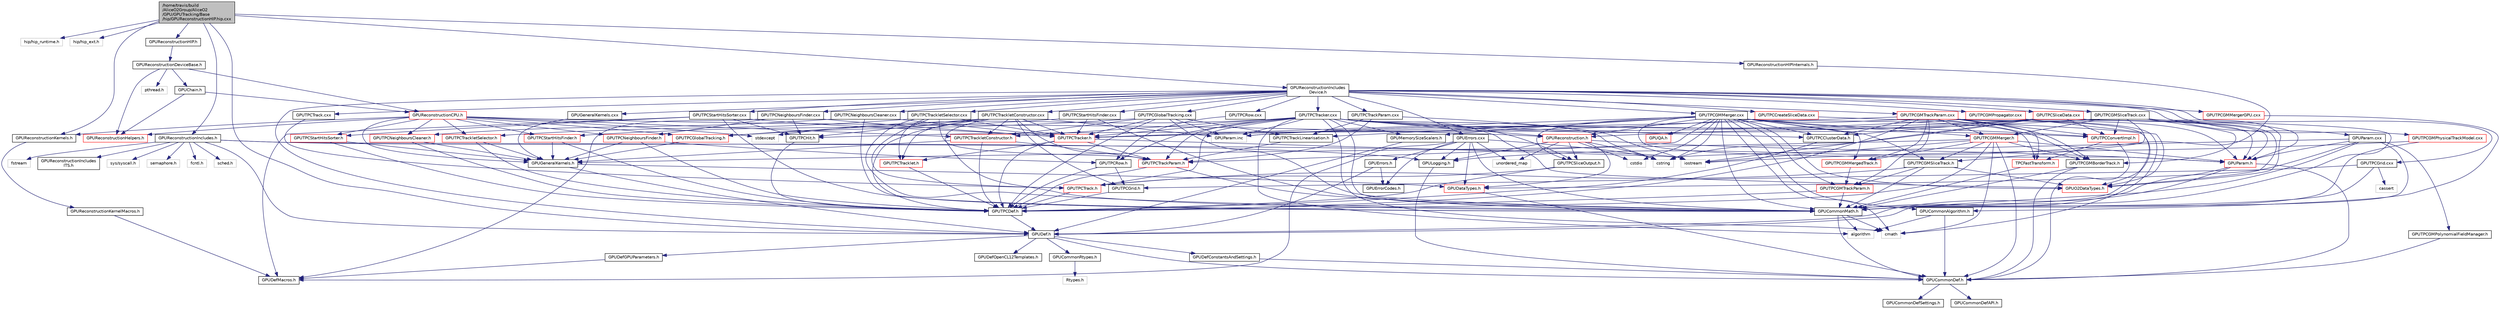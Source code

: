 digraph "/home/travis/build/AliceO2Group/AliceO2/GPU/GPUTracking/Base/hip/GPUReconstructionHIP.hip.cxx"
{
 // INTERACTIVE_SVG=YES
  bgcolor="transparent";
  edge [fontname="Helvetica",fontsize="10",labelfontname="Helvetica",labelfontsize="10"];
  node [fontname="Helvetica",fontsize="10",shape=record];
  Node0 [label="/home/travis/build\l/AliceO2Group/AliceO2\l/GPU/GPUTracking/Base\l/hip/GPUReconstructionHIP.hip.cxx",height=0.2,width=0.4,color="black", fillcolor="grey75", style="filled", fontcolor="black"];
  Node0 -> Node1 [color="midnightblue",fontsize="10",style="solid",fontname="Helvetica"];
  Node1 [label="hip/hip_runtime.h",height=0.2,width=0.4,color="grey75"];
  Node0 -> Node2 [color="midnightblue",fontsize="10",style="solid",fontname="Helvetica"];
  Node2 [label="hip/hip_ext.h",height=0.2,width=0.4,color="grey75"];
  Node0 -> Node3 [color="midnightblue",fontsize="10",style="solid",fontname="Helvetica"];
  Node3 [label="GPUDef.h",height=0.2,width=0.4,color="black",URL="$d2/d6d/GPUDef_8h.html"];
  Node3 -> Node4 [color="midnightblue",fontsize="10",style="solid",fontname="Helvetica"];
  Node4 [label="GPUCommonDef.h",height=0.2,width=0.4,color="black",URL="$df/d21/GPUCommonDef_8h.html"];
  Node4 -> Node5 [color="midnightblue",fontsize="10",style="solid",fontname="Helvetica"];
  Node5 [label="GPUCommonDefSettings.h",height=0.2,width=0.4,color="black",URL="$d5/d93/GPUCommonDefSettings_8h.html"];
  Node4 -> Node6 [color="midnightblue",fontsize="10",style="solid",fontname="Helvetica"];
  Node6 [label="GPUCommonDefAPI.h",height=0.2,width=0.4,color="black",URL="$da/d5a/GPUCommonDefAPI_8h.html"];
  Node3 -> Node7 [color="midnightblue",fontsize="10",style="solid",fontname="Helvetica"];
  Node7 [label="GPUDefConstantsAndSettings.h",height=0.2,width=0.4,color="black",URL="$d2/d37/GPUDefConstantsAndSettings_8h.html"];
  Node7 -> Node4 [color="midnightblue",fontsize="10",style="solid",fontname="Helvetica"];
  Node3 -> Node8 [color="midnightblue",fontsize="10",style="solid",fontname="Helvetica"];
  Node8 [label="GPUDefGPUParameters.h",height=0.2,width=0.4,color="black",URL="$dc/de9/GPUDefGPUParameters_8h.html"];
  Node8 -> Node9 [color="midnightblue",fontsize="10",style="solid",fontname="Helvetica"];
  Node9 [label="GPUDefMacros.h",height=0.2,width=0.4,color="black",URL="$d6/dff/GPUDefMacros_8h.html"];
  Node3 -> Node10 [color="midnightblue",fontsize="10",style="solid",fontname="Helvetica"];
  Node10 [label="GPUDefOpenCL12Templates.h",height=0.2,width=0.4,color="black",URL="$d3/d4c/GPUDefOpenCL12Templates_8h.html"];
  Node3 -> Node11 [color="midnightblue",fontsize="10",style="solid",fontname="Helvetica"];
  Node11 [label="GPUCommonRtypes.h",height=0.2,width=0.4,color="black",URL="$d2/d45/GPUCommonRtypes_8h.html"];
  Node11 -> Node12 [color="midnightblue",fontsize="10",style="solid",fontname="Helvetica"];
  Node12 [label="Rtypes.h",height=0.2,width=0.4,color="grey75"];
  Node0 -> Node13 [color="midnightblue",fontsize="10",style="solid",fontname="Helvetica"];
  Node13 [label="GPUReconstructionHIP.h",height=0.2,width=0.4,color="black",URL="$de/d3c/GPUReconstructionHIP_8h.html"];
  Node13 -> Node14 [color="midnightblue",fontsize="10",style="solid",fontname="Helvetica"];
  Node14 [label="GPUReconstructionDeviceBase.h",height=0.2,width=0.4,color="black",URL="$d0/d92/GPUReconstructionDeviceBase_8h.html"];
  Node14 -> Node15 [color="midnightblue",fontsize="10",style="solid",fontname="Helvetica"];
  Node15 [label="GPUReconstructionCPU.h",height=0.2,width=0.4,color="red",URL="$dd/dc0/GPUReconstructionCPU_8h.html"];
  Node15 -> Node16 [color="midnightblue",fontsize="10",style="solid",fontname="Helvetica"];
  Node16 [label="GPUReconstruction.h",height=0.2,width=0.4,color="red",URL="$d2/de8/GPUReconstruction_8h.html"];
  Node16 -> Node18 [color="midnightblue",fontsize="10",style="solid",fontname="Helvetica"];
  Node18 [label="cstdio",height=0.2,width=0.4,color="grey75"];
  Node16 -> Node19 [color="midnightblue",fontsize="10",style="solid",fontname="Helvetica"];
  Node19 [label="cstring",height=0.2,width=0.4,color="grey75"];
  Node16 -> Node24 [color="midnightblue",fontsize="10",style="solid",fontname="Helvetica"];
  Node24 [label="unordered_map",height=0.2,width=0.4,color="grey75"];
  Node16 -> Node26 [color="midnightblue",fontsize="10",style="solid",fontname="Helvetica"];
  Node26 [label="GPUParam.h",height=0.2,width=0.4,color="red",URL="$df/d13/GPUParam_8h.html"];
  Node26 -> Node4 [color="midnightblue",fontsize="10",style="solid",fontname="Helvetica"];
  Node26 -> Node27 [color="midnightblue",fontsize="10",style="solid",fontname="Helvetica"];
  Node27 [label="GPUCommonMath.h",height=0.2,width=0.4,color="black",URL="$d6/da2/GPUCommonMath_8h.html"];
  Node27 -> Node4 [color="midnightblue",fontsize="10",style="solid",fontname="Helvetica"];
  Node27 -> Node28 [color="midnightblue",fontsize="10",style="solid",fontname="Helvetica"];
  Node28 [label="cmath",height=0.2,width=0.4,color="grey75"];
  Node27 -> Node29 [color="midnightblue",fontsize="10",style="solid",fontname="Helvetica"];
  Node29 [label="algorithm",height=0.2,width=0.4,color="grey75"];
  Node26 -> Node3 [color="midnightblue",fontsize="10",style="solid",fontname="Helvetica"];
  Node16 -> Node56 [color="midnightblue",fontsize="10",style="solid",fontname="Helvetica"];
  Node56 [label="GPUTPCSliceOutput.h",height=0.2,width=0.4,color="black",URL="$da/d4b/GPUTPCSliceOutput_8h.html"];
  Node56 -> Node36 [color="midnightblue",fontsize="10",style="solid",fontname="Helvetica"];
  Node36 [label="GPUTPCDef.h",height=0.2,width=0.4,color="black",URL="$da/dab/GPUTPCDef_8h.html"];
  Node36 -> Node3 [color="midnightblue",fontsize="10",style="solid",fontname="Helvetica"];
  Node56 -> Node57 [color="midnightblue",fontsize="10",style="solid",fontname="Helvetica"];
  Node57 [label="GPUTPCTrack.h",height=0.2,width=0.4,color="red",URL="$d0/d88/GPUTPCTrack_8h.html"];
  Node57 -> Node36 [color="midnightblue",fontsize="10",style="solid",fontname="Helvetica"];
  Node16 -> Node52 [color="midnightblue",fontsize="10",style="solid",fontname="Helvetica"];
  Node52 [label="GPUDataTypes.h",height=0.2,width=0.4,color="red",URL="$d4/dc5/GPUDataTypes_8h.html"];
  Node52 -> Node4 [color="midnightblue",fontsize="10",style="solid",fontname="Helvetica"];
  Node16 -> Node59 [color="midnightblue",fontsize="10",style="solid",fontname="Helvetica"];
  Node59 [label="GPULogging.h",height=0.2,width=0.4,color="black",URL="$df/ddc/GPULogging_8h.html"];
  Node59 -> Node4 [color="midnightblue",fontsize="10",style="solid",fontname="Helvetica"];
  Node15 -> Node60 [color="midnightblue",fontsize="10",style="solid",fontname="Helvetica"];
  Node60 [label="GPUReconstructionHelpers.h",height=0.2,width=0.4,color="red",URL="$de/d58/GPUReconstructionHelpers_8h.html"];
  Node15 -> Node62 [color="midnightblue",fontsize="10",style="solid",fontname="Helvetica"];
  Node62 [label="stdexcept",height=0.2,width=0.4,color="grey75"];
  Node15 -> Node64 [color="midnightblue",fontsize="10",style="solid",fontname="Helvetica"];
  Node64 [label="GPUGeneralKernels.h",height=0.2,width=0.4,color="black",URL="$d9/de5/GPUGeneralKernels_8h.html"];
  Node64 -> Node3 [color="midnightblue",fontsize="10",style="solid",fontname="Helvetica"];
  Node64 -> Node52 [color="midnightblue",fontsize="10",style="solid",fontname="Helvetica"];
  Node15 -> Node66 [color="midnightblue",fontsize="10",style="solid",fontname="Helvetica"];
  Node66 [label="GPUTPCNeighboursFinder.h",height=0.2,width=0.4,color="red",URL="$d7/d59/GPUTPCNeighboursFinder_8h.html"];
  Node66 -> Node36 [color="midnightblue",fontsize="10",style="solid",fontname="Helvetica"];
  Node66 -> Node47 [color="midnightblue",fontsize="10",style="solid",fontname="Helvetica"];
  Node47 [label="GPUTPCRow.h",height=0.2,width=0.4,color="black",URL="$d8/dff/GPUTPCRow_8h.html"];
  Node47 -> Node36 [color="midnightblue",fontsize="10",style="solid",fontname="Helvetica"];
  Node47 -> Node48 [color="midnightblue",fontsize="10",style="solid",fontname="Helvetica"];
  Node48 [label="GPUTPCGrid.h",height=0.2,width=0.4,color="black",URL="$d3/da7/GPUTPCGrid_8h.html"];
  Node48 -> Node36 [color="midnightblue",fontsize="10",style="solid",fontname="Helvetica"];
  Node66 -> Node64 [color="midnightblue",fontsize="10",style="solid",fontname="Helvetica"];
  Node15 -> Node67 [color="midnightblue",fontsize="10",style="solid",fontname="Helvetica"];
  Node67 [label="GPUTPCNeighboursCleaner.h",height=0.2,width=0.4,color="red",URL="$d5/d70/GPUTPCNeighboursCleaner_8h.html"];
  Node67 -> Node36 [color="midnightblue",fontsize="10",style="solid",fontname="Helvetica"];
  Node67 -> Node64 [color="midnightblue",fontsize="10",style="solid",fontname="Helvetica"];
  Node15 -> Node68 [color="midnightblue",fontsize="10",style="solid",fontname="Helvetica"];
  Node68 [label="GPUTPCStartHitsFinder.h",height=0.2,width=0.4,color="red",URL="$d0/d04/GPUTPCStartHitsFinder_8h.html"];
  Node68 -> Node36 [color="midnightblue",fontsize="10",style="solid",fontname="Helvetica"];
  Node68 -> Node64 [color="midnightblue",fontsize="10",style="solid",fontname="Helvetica"];
  Node15 -> Node69 [color="midnightblue",fontsize="10",style="solid",fontname="Helvetica"];
  Node69 [label="GPUTPCStartHitsSorter.h",height=0.2,width=0.4,color="red",URL="$df/d93/GPUTPCStartHitsSorter_8h.html"];
  Node69 -> Node36 [color="midnightblue",fontsize="10",style="solid",fontname="Helvetica"];
  Node69 -> Node64 [color="midnightblue",fontsize="10",style="solid",fontname="Helvetica"];
  Node15 -> Node70 [color="midnightblue",fontsize="10",style="solid",fontname="Helvetica"];
  Node70 [label="GPUTPCTrackletConstructor.h",height=0.2,width=0.4,color="red",URL="$de/d72/GPUTPCTrackletConstructor_8h.html"];
  Node70 -> Node36 [color="midnightblue",fontsize="10",style="solid",fontname="Helvetica"];
  Node70 -> Node49 [color="midnightblue",fontsize="10",style="solid",fontname="Helvetica"];
  Node49 [label="GPUTPCTrackParam.h",height=0.2,width=0.4,color="red",URL="$de/d15/GPUTPCTrackParam_8h.html"];
  Node49 -> Node36 [color="midnightblue",fontsize="10",style="solid",fontname="Helvetica"];
  Node49 -> Node27 [color="midnightblue",fontsize="10",style="solid",fontname="Helvetica"];
  Node70 -> Node64 [color="midnightblue",fontsize="10",style="solid",fontname="Helvetica"];
  Node15 -> Node71 [color="midnightblue",fontsize="10",style="solid",fontname="Helvetica"];
  Node71 [label="GPUTPCTrackletSelector.h",height=0.2,width=0.4,color="red",URL="$d4/d0c/GPUTPCTrackletSelector_8h.html"];
  Node71 -> Node36 [color="midnightblue",fontsize="10",style="solid",fontname="Helvetica"];
  Node71 -> Node64 [color="midnightblue",fontsize="10",style="solid",fontname="Helvetica"];
  Node15 -> Node72 [color="midnightblue",fontsize="10",style="solid",fontname="Helvetica"];
  Node72 [label="GPUTPCGlobalTracking.h",height=0.2,width=0.4,color="red",URL="$d1/d89/GPUTPCGlobalTracking_8h.html"];
  Node72 -> Node64 [color="midnightblue",fontsize="10",style="solid",fontname="Helvetica"];
  Node15 -> Node74 [color="midnightblue",fontsize="10",style="solid",fontname="Helvetica"];
  Node74 [label="GPUReconstructionKernels.h",height=0.2,width=0.4,color="black",URL="$d4/d54/GPUReconstructionKernels_8h.html"];
  Node74 -> Node75 [color="midnightblue",fontsize="10",style="solid",fontname="Helvetica"];
  Node75 [label="GPUReconstructionKernelMacros.h",height=0.2,width=0.4,color="black",URL="$df/d18/GPUReconstructionKernelMacros_8h.html"];
  Node75 -> Node9 [color="midnightblue",fontsize="10",style="solid",fontname="Helvetica"];
  Node14 -> Node76 [color="midnightblue",fontsize="10",style="solid",fontname="Helvetica"];
  Node76 [label="pthread.h",height=0.2,width=0.4,color="grey75"];
  Node14 -> Node60 [color="midnightblue",fontsize="10",style="solid",fontname="Helvetica"];
  Node14 -> Node77 [color="midnightblue",fontsize="10",style="solid",fontname="Helvetica"];
  Node77 [label="GPUChain.h",height=0.2,width=0.4,color="black",URL="$d3/dbe/GPUChain_8h.html"];
  Node77 -> Node15 [color="midnightblue",fontsize="10",style="solid",fontname="Helvetica"];
  Node77 -> Node60 [color="midnightblue",fontsize="10",style="solid",fontname="Helvetica"];
  Node0 -> Node78 [color="midnightblue",fontsize="10",style="solid",fontname="Helvetica"];
  Node78 [label="GPUReconstructionHIPInternals.h",height=0.2,width=0.4,color="black",URL="$de/dd6/GPUReconstructionHIPInternals_8h.html"];
  Node78 -> Node59 [color="midnightblue",fontsize="10",style="solid",fontname="Helvetica"];
  Node0 -> Node79 [color="midnightblue",fontsize="10",style="solid",fontname="Helvetica"];
  Node79 [label="GPUReconstructionIncludes.h",height=0.2,width=0.4,color="black",URL="$d7/d94/GPUReconstructionIncludes_8h.html"];
  Node79 -> Node80 [color="midnightblue",fontsize="10",style="solid",fontname="Helvetica"];
  Node80 [label="sys/syscall.h",height=0.2,width=0.4,color="grey75"];
  Node79 -> Node81 [color="midnightblue",fontsize="10",style="solid",fontname="Helvetica"];
  Node81 [label="semaphore.h",height=0.2,width=0.4,color="grey75"];
  Node79 -> Node82 [color="midnightblue",fontsize="10",style="solid",fontname="Helvetica"];
  Node82 [label="fcntl.h",height=0.2,width=0.4,color="grey75"];
  Node79 -> Node83 [color="midnightblue",fontsize="10",style="solid",fontname="Helvetica"];
  Node83 [label="sched.h",height=0.2,width=0.4,color="grey75"];
  Node79 -> Node3 [color="midnightblue",fontsize="10",style="solid",fontname="Helvetica"];
  Node79 -> Node59 [color="midnightblue",fontsize="10",style="solid",fontname="Helvetica"];
  Node79 -> Node44 [color="midnightblue",fontsize="10",style="solid",fontname="Helvetica"];
  Node44 [label="iostream",height=0.2,width=0.4,color="grey75"];
  Node79 -> Node84 [color="midnightblue",fontsize="10",style="solid",fontname="Helvetica"];
  Node84 [label="fstream",height=0.2,width=0.4,color="grey75"];
  Node79 -> Node85 [color="midnightblue",fontsize="10",style="solid",fontname="Helvetica"];
  Node85 [label="GPUReconstructionIncludes\lITS.h",height=0.2,width=0.4,color="black",URL="$d6/de9/GPUReconstructionIncludesITS_8h.html"];
  Node0 -> Node86 [color="midnightblue",fontsize="10",style="solid",fontname="Helvetica"];
  Node86 [label="GPUReconstructionIncludes\lDevice.h",height=0.2,width=0.4,color="black",URL="$d0/d25/GPUReconstructionIncludesDevice_8h.html"];
  Node86 -> Node3 [color="midnightblue",fontsize="10",style="solid",fontname="Helvetica"];
  Node86 -> Node87 [color="midnightblue",fontsize="10",style="solid",fontname="Helvetica"];
  Node87 [label="GPUTPCTrackParam.cxx",height=0.2,width=0.4,color="black",URL="$d2/d94/GPUTPCTrackParam_8cxx.html"];
  Node87 -> Node88 [color="midnightblue",fontsize="10",style="solid",fontname="Helvetica"];
  Node88 [label="GPUTPCTrackLinearisation.h",height=0.2,width=0.4,color="black",URL="$db/d52/GPUTPCTrackLinearisation_8h.html"];
  Node88 -> Node49 [color="midnightblue",fontsize="10",style="solid",fontname="Helvetica"];
  Node87 -> Node49 [color="midnightblue",fontsize="10",style="solid",fontname="Helvetica"];
  Node87 -> Node44 [color="midnightblue",fontsize="10",style="solid",fontname="Helvetica"];
  Node86 -> Node89 [color="midnightblue",fontsize="10",style="solid",fontname="Helvetica"];
  Node89 [label="GPUTPCTrack.cxx",height=0.2,width=0.4,color="black",URL="$d9/dfd/GPUTPCTrack_8cxx.html"];
  Node89 -> Node57 [color="midnightblue",fontsize="10",style="solid",fontname="Helvetica"];
  Node86 -> Node90 [color="midnightblue",fontsize="10",style="solid",fontname="Helvetica"];
  Node90 [label="GPUTPCGrid.cxx",height=0.2,width=0.4,color="black",URL="$d7/d12/GPUTPCGrid_8cxx.html"];
  Node90 -> Node48 [color="midnightblue",fontsize="10",style="solid",fontname="Helvetica"];
  Node90 -> Node27 [color="midnightblue",fontsize="10",style="solid",fontname="Helvetica"];
  Node90 -> Node91 [color="midnightblue",fontsize="10",style="solid",fontname="Helvetica"];
  Node91 [label="cassert",height=0.2,width=0.4,color="grey75"];
  Node86 -> Node92 [color="midnightblue",fontsize="10",style="solid",fontname="Helvetica"];
  Node92 [label="GPUTPCRow.cxx",height=0.2,width=0.4,color="black",URL="$de/d4b/GPUTPCRow_8cxx.html"];
  Node92 -> Node47 [color="midnightblue",fontsize="10",style="solid",fontname="Helvetica"];
  Node86 -> Node93 [color="midnightblue",fontsize="10",style="solid",fontname="Helvetica"];
  Node93 [label="GPUParam.cxx",height=0.2,width=0.4,color="black",URL="$db/de2/GPUParam_8cxx.html"];
  Node93 -> Node26 [color="midnightblue",fontsize="10",style="solid",fontname="Helvetica"];
  Node93 -> Node3 [color="midnightblue",fontsize="10",style="solid",fontname="Helvetica"];
  Node93 -> Node27 [color="midnightblue",fontsize="10",style="solid",fontname="Helvetica"];
  Node93 -> Node94 [color="midnightblue",fontsize="10",style="solid",fontname="Helvetica"];
  Node94 [label="GPUTPCGMPolynomialFieldManager.h",height=0.2,width=0.4,color="black",URL="$d2/d7d/GPUTPCGMPolynomialFieldManager_8h.html"];
  Node94 -> Node4 [color="midnightblue",fontsize="10",style="solid",fontname="Helvetica"];
  Node93 -> Node52 [color="midnightblue",fontsize="10",style="solid",fontname="Helvetica"];
  Node93 -> Node19 [color="midnightblue",fontsize="10",style="solid",fontname="Helvetica"];
  Node86 -> Node95 [color="midnightblue",fontsize="10",style="solid",fontname="Helvetica"];
  Node95 [label="GPUTPCTracker.cxx",height=0.2,width=0.4,color="black",URL="$db/d4b/GPUTPCTracker_8cxx.html"];
  Node95 -> Node43 [color="midnightblue",fontsize="10",style="solid",fontname="Helvetica"];
  Node43 [label="GPUTPCTracker.h",height=0.2,width=0.4,color="red",URL="$d6/d25/GPUTPCTracker_8h.html"];
  Node43 -> Node36 [color="midnightblue",fontsize="10",style="solid",fontname="Helvetica"];
  Node43 -> Node44 [color="midnightblue",fontsize="10",style="solid",fontname="Helvetica"];
  Node43 -> Node49 [color="midnightblue",fontsize="10",style="solid",fontname="Helvetica"];
  Node43 -> Node51 [color="midnightblue",fontsize="10",style="solid",fontname="Helvetica"];
  Node51 [label="GPUTPCTracklet.h",height=0.2,width=0.4,color="red",URL="$db/d6e/GPUTPCTracklet_8h.html"];
  Node51 -> Node36 [color="midnightblue",fontsize="10",style="solid",fontname="Helvetica"];
  Node95 -> Node47 [color="midnightblue",fontsize="10",style="solid",fontname="Helvetica"];
  Node95 -> Node57 [color="midnightblue",fontsize="10",style="solid",fontname="Helvetica"];
  Node95 -> Node27 [color="midnightblue",fontsize="10",style="solid",fontname="Helvetica"];
  Node95 -> Node96 [color="midnightblue",fontsize="10",style="solid",fontname="Helvetica"];
  Node96 [label="GPUTPCClusterData.h",height=0.2,width=0.4,color="black",URL="$d1/dde/GPUTPCClusterData_8h.html"];
  Node96 -> Node36 [color="midnightblue",fontsize="10",style="solid",fontname="Helvetica"];
  Node95 -> Node56 [color="midnightblue",fontsize="10",style="solid",fontname="Helvetica"];
  Node95 -> Node70 [color="midnightblue",fontsize="10",style="solid",fontname="Helvetica"];
  Node95 -> Node97 [color="midnightblue",fontsize="10",style="solid",fontname="Helvetica"];
  Node97 [label="GPUO2DataTypes.h",height=0.2,width=0.4,color="red",URL="$d5/d5c/GPUO2DataTypes_8h.html"];
  Node95 -> Node49 [color="midnightblue",fontsize="10",style="solid",fontname="Helvetica"];
  Node95 -> Node99 [color="midnightblue",fontsize="10",style="solid",fontname="Helvetica"];
  Node99 [label="GPUParam.inc",height=0.2,width=0.4,color="grey75"];
  Node95 -> Node100 [color="midnightblue",fontsize="10",style="solid",fontname="Helvetica"];
  Node100 [label="GPUTPCConvertImpl.h",height=0.2,width=0.4,color="red",URL="$d1/d2e/GPUTPCConvertImpl_8h.html"];
  Node100 -> Node4 [color="midnightblue",fontsize="10",style="solid",fontname="Helvetica"];
  Node100 -> Node101 [color="midnightblue",fontsize="10",style="solid",fontname="Helvetica"];
  Node101 [label="TPCFastTransform.h",height=0.2,width=0.4,color="red",URL="$d4/db1/TPCFastTransform_8h.html",tooltip="Definition of TPCFastTransform class. "];
  Node101 -> Node27 [color="midnightblue",fontsize="10",style="solid",fontname="Helvetica"];
  Node95 -> Node19 [color="midnightblue",fontsize="10",style="solid",fontname="Helvetica"];
  Node95 -> Node28 [color="midnightblue",fontsize="10",style="solid",fontname="Helvetica"];
  Node95 -> Node29 [color="midnightblue",fontsize="10",style="solid",fontname="Helvetica"];
  Node95 -> Node62 [color="midnightblue",fontsize="10",style="solid",fontname="Helvetica"];
  Node95 -> Node16 [color="midnightblue",fontsize="10",style="solid",fontname="Helvetica"];
  Node95 -> Node108 [color="midnightblue",fontsize="10",style="solid",fontname="Helvetica"];
  Node108 [label="GPUMemorySizeScalers.h",height=0.2,width=0.4,color="black",URL="$d3/d36/GPUMemorySizeScalers_8h.html"];
  Node108 -> Node3 [color="midnightblue",fontsize="10",style="solid",fontname="Helvetica"];
  Node86 -> Node109 [color="midnightblue",fontsize="10",style="solid",fontname="Helvetica"];
  Node109 [label="GPUGeneralKernels.cxx",height=0.2,width=0.4,color="black",URL="$de/d0a/GPUGeneralKernels_8cxx.html"];
  Node109 -> Node64 [color="midnightblue",fontsize="10",style="solid",fontname="Helvetica"];
  Node86 -> Node110 [color="midnightblue",fontsize="10",style="solid",fontname="Helvetica"];
  Node110 [label="GPUErrors.cxx",height=0.2,width=0.4,color="black",URL="$db/dba/GPUErrors_8cxx.html"];
  Node110 -> Node53 [color="midnightblue",fontsize="10",style="solid",fontname="Helvetica"];
  Node53 [label="GPUErrors.h",height=0.2,width=0.4,color="black",URL="$da/da4/GPUErrors_8h.html"];
  Node53 -> Node3 [color="midnightblue",fontsize="10",style="solid",fontname="Helvetica"];
  Node53 -> Node54 [color="midnightblue",fontsize="10",style="solid",fontname="Helvetica"];
  Node54 [label="GPUErrorCodes.h",height=0.2,width=0.4,color="black",URL="$de/d0d/GPUErrorCodes_8h.html"];
  Node110 -> Node52 [color="midnightblue",fontsize="10",style="solid",fontname="Helvetica"];
  Node110 -> Node27 [color="midnightblue",fontsize="10",style="solid",fontname="Helvetica"];
  Node110 -> Node9 [color="midnightblue",fontsize="10",style="solid",fontname="Helvetica"];
  Node110 -> Node59 [color="midnightblue",fontsize="10",style="solid",fontname="Helvetica"];
  Node110 -> Node19 [color="midnightblue",fontsize="10",style="solid",fontname="Helvetica"];
  Node110 -> Node24 [color="midnightblue",fontsize="10",style="solid",fontname="Helvetica"];
  Node110 -> Node54 [color="midnightblue",fontsize="10",style="solid",fontname="Helvetica"];
  Node86 -> Node111 [color="midnightblue",fontsize="10",style="solid",fontname="Helvetica"];
  Node111 [label="GPUTPCTrackletSelector.cxx",height=0.2,width=0.4,color="black",URL="$d7/d50/GPUTPCTrackletSelector_8cxx.html"];
  Node111 -> Node71 [color="midnightblue",fontsize="10",style="solid",fontname="Helvetica"];
  Node111 -> Node57 [color="midnightblue",fontsize="10",style="solid",fontname="Helvetica"];
  Node111 -> Node43 [color="midnightblue",fontsize="10",style="solid",fontname="Helvetica"];
  Node111 -> Node49 [color="midnightblue",fontsize="10",style="solid",fontname="Helvetica"];
  Node111 -> Node51 [color="midnightblue",fontsize="10",style="solid",fontname="Helvetica"];
  Node111 -> Node27 [color="midnightblue",fontsize="10",style="solid",fontname="Helvetica"];
  Node86 -> Node112 [color="midnightblue",fontsize="10",style="solid",fontname="Helvetica"];
  Node112 [label="GPUTPCNeighboursFinder.cxx",height=0.2,width=0.4,color="black",URL="$dd/d70/GPUTPCNeighboursFinder_8cxx.html"];
  Node112 -> Node113 [color="midnightblue",fontsize="10",style="solid",fontname="Helvetica"];
  Node113 [label="GPUTPCHit.h",height=0.2,width=0.4,color="black",URL="$d9/de3/GPUTPCHit_8h.html"];
  Node113 -> Node36 [color="midnightblue",fontsize="10",style="solid",fontname="Helvetica"];
  Node112 -> Node66 [color="midnightblue",fontsize="10",style="solid",fontname="Helvetica"];
  Node112 -> Node43 [color="midnightblue",fontsize="10",style="solid",fontname="Helvetica"];
  Node112 -> Node9 [color="midnightblue",fontsize="10",style="solid",fontname="Helvetica"];
  Node86 -> Node114 [color="midnightblue",fontsize="10",style="solid",fontname="Helvetica"];
  Node114 [label="GPUTPCNeighboursCleaner.cxx",height=0.2,width=0.4,color="black",URL="$d1/d00/GPUTPCNeighboursCleaner_8cxx.html"];
  Node114 -> Node67 [color="midnightblue",fontsize="10",style="solid",fontname="Helvetica"];
  Node114 -> Node43 [color="midnightblue",fontsize="10",style="solid",fontname="Helvetica"];
  Node114 -> Node27 [color="midnightblue",fontsize="10",style="solid",fontname="Helvetica"];
  Node86 -> Node115 [color="midnightblue",fontsize="10",style="solid",fontname="Helvetica"];
  Node115 [label="GPUTPCStartHitsFinder.cxx",height=0.2,width=0.4,color="black",URL="$d3/de4/GPUTPCStartHitsFinder_8cxx.html"];
  Node115 -> Node68 [color="midnightblue",fontsize="10",style="solid",fontname="Helvetica"];
  Node115 -> Node43 [color="midnightblue",fontsize="10",style="solid",fontname="Helvetica"];
  Node115 -> Node27 [color="midnightblue",fontsize="10",style="solid",fontname="Helvetica"];
  Node86 -> Node116 [color="midnightblue",fontsize="10",style="solid",fontname="Helvetica"];
  Node116 [label="GPUTPCStartHitsSorter.cxx",height=0.2,width=0.4,color="black",URL="$d1/d0f/GPUTPCStartHitsSorter_8cxx.html"];
  Node116 -> Node69 [color="midnightblue",fontsize="10",style="solid",fontname="Helvetica"];
  Node116 -> Node43 [color="midnightblue",fontsize="10",style="solid",fontname="Helvetica"];
  Node116 -> Node113 [color="midnightblue",fontsize="10",style="solid",fontname="Helvetica"];
  Node116 -> Node27 [color="midnightblue",fontsize="10",style="solid",fontname="Helvetica"];
  Node116 -> Node9 [color="midnightblue",fontsize="10",style="solid",fontname="Helvetica"];
  Node86 -> Node117 [color="midnightblue",fontsize="10",style="solid",fontname="Helvetica"];
  Node117 [label="GPUTPCTrackletConstructor.cxx",height=0.2,width=0.4,color="black",URL="$d7/d3e/GPUTPCTrackletConstructor_8cxx.html"];
  Node117 -> Node36 [color="midnightblue",fontsize="10",style="solid",fontname="Helvetica"];
  Node117 -> Node48 [color="midnightblue",fontsize="10",style="solid",fontname="Helvetica"];
  Node117 -> Node113 [color="midnightblue",fontsize="10",style="solid",fontname="Helvetica"];
  Node117 -> Node49 [color="midnightblue",fontsize="10",style="solid",fontname="Helvetica"];
  Node117 -> Node43 [color="midnightblue",fontsize="10",style="solid",fontname="Helvetica"];
  Node117 -> Node51 [color="midnightblue",fontsize="10",style="solid",fontname="Helvetica"];
  Node117 -> Node70 [color="midnightblue",fontsize="10",style="solid",fontname="Helvetica"];
  Node117 -> Node72 [color="midnightblue",fontsize="10",style="solid",fontname="Helvetica"];
  Node117 -> Node99 [color="midnightblue",fontsize="10",style="solid",fontname="Helvetica"];
  Node117 -> Node27 [color="midnightblue",fontsize="10",style="solid",fontname="Helvetica"];
  Node86 -> Node118 [color="midnightblue",fontsize="10",style="solid",fontname="Helvetica"];
  Node118 [label="GPUTPCGlobalTracking.cxx",height=0.2,width=0.4,color="black",URL="$db/d1e/GPUTPCGlobalTracking_8cxx.html"];
  Node118 -> Node36 [color="midnightblue",fontsize="10",style="solid",fontname="Helvetica"];
  Node118 -> Node72 [color="midnightblue",fontsize="10",style="solid",fontname="Helvetica"];
  Node118 -> Node70 [color="midnightblue",fontsize="10",style="solid",fontname="Helvetica"];
  Node118 -> Node88 [color="midnightblue",fontsize="10",style="solid",fontname="Helvetica"];
  Node118 -> Node43 [color="midnightblue",fontsize="10",style="solid",fontname="Helvetica"];
  Node118 -> Node27 [color="midnightblue",fontsize="10",style="solid",fontname="Helvetica"];
  Node118 -> Node99 [color="midnightblue",fontsize="10",style="solid",fontname="Helvetica"];
  Node86 -> Node119 [color="midnightblue",fontsize="10",style="solid",fontname="Helvetica"];
  Node119 [label="GPUTPCGMMerger.cxx",height=0.2,width=0.4,color="black",URL="$d0/dd4/GPUTPCGMMerger_8cxx.html"];
  Node119 -> Node18 [color="midnightblue",fontsize="10",style="solid",fontname="Helvetica"];
  Node119 -> Node19 [color="midnightblue",fontsize="10",style="solid",fontname="Helvetica"];
  Node119 -> Node28 [color="midnightblue",fontsize="10",style="solid",fontname="Helvetica"];
  Node119 -> Node16 [color="midnightblue",fontsize="10",style="solid",fontname="Helvetica"];
  Node119 -> Node43 [color="midnightblue",fontsize="10",style="solid",fontname="Helvetica"];
  Node119 -> Node96 [color="midnightblue",fontsize="10",style="solid",fontname="Helvetica"];
  Node119 -> Node49 [color="midnightblue",fontsize="10",style="solid",fontname="Helvetica"];
  Node119 -> Node120 [color="midnightblue",fontsize="10",style="solid",fontname="Helvetica"];
  Node120 [label="GPUTPCGMMerger.h",height=0.2,width=0.4,color="red",URL="$d4/dcf/GPUTPCGMMerger_8h.html"];
  Node120 -> Node26 [color="midnightblue",fontsize="10",style="solid",fontname="Helvetica"];
  Node120 -> Node36 [color="midnightblue",fontsize="10",style="solid",fontname="Helvetica"];
  Node120 -> Node121 [color="midnightblue",fontsize="10",style="solid",fontname="Helvetica"];
  Node121 [label="GPUTPCGMBorderTrack.h",height=0.2,width=0.4,color="black",URL="$d8/dd4/GPUTPCGMBorderTrack_8h.html"];
  Node121 -> Node4 [color="midnightblue",fontsize="10",style="solid",fontname="Helvetica"];
  Node121 -> Node27 [color="midnightblue",fontsize="10",style="solid",fontname="Helvetica"];
  Node120 -> Node122 [color="midnightblue",fontsize="10",style="solid",fontname="Helvetica"];
  Node122 [label="GPUTPCGMMergedTrack.h",height=0.2,width=0.4,color="red",URL="$d8/dfd/GPUTPCGMMergedTrack_8h.html"];
  Node122 -> Node123 [color="midnightblue",fontsize="10",style="solid",fontname="Helvetica"];
  Node123 [label="GPUTPCGMTrackParam.h",height=0.2,width=0.4,color="red",URL="$d8/d33/GPUTPCGMTrackParam_8h.html"];
  Node123 -> Node36 [color="midnightblue",fontsize="10",style="solid",fontname="Helvetica"];
  Node123 -> Node27 [color="midnightblue",fontsize="10",style="solid",fontname="Helvetica"];
  Node120 -> Node125 [color="midnightblue",fontsize="10",style="solid",fontname="Helvetica"];
  Node125 [label="GPUTPCGMSliceTrack.h",height=0.2,width=0.4,color="black",URL="$d1/dc3/GPUTPCGMSliceTrack_8h.html"];
  Node125 -> Node57 [color="midnightblue",fontsize="10",style="solid",fontname="Helvetica"];
  Node125 -> Node123 [color="midnightblue",fontsize="10",style="solid",fontname="Helvetica"];
  Node125 -> Node27 [color="midnightblue",fontsize="10",style="solid",fontname="Helvetica"];
  Node125 -> Node97 [color="midnightblue",fontsize="10",style="solid",fontname="Helvetica"];
  Node120 -> Node4 [color="midnightblue",fontsize="10",style="solid",fontname="Helvetica"];
  Node120 -> Node64 [color="midnightblue",fontsize="10",style="solid",fontname="Helvetica"];
  Node120 -> Node28 [color="midnightblue",fontsize="10",style="solid",fontname="Helvetica"];
  Node120 -> Node44 [color="midnightblue",fontsize="10",style="solid",fontname="Helvetica"];
  Node119 -> Node97 [color="midnightblue",fontsize="10",style="solid",fontname="Helvetica"];
  Node119 -> Node101 [color="midnightblue",fontsize="10",style="solid",fontname="Helvetica"];
  Node119 -> Node100 [color="midnightblue",fontsize="10",style="solid",fontname="Helvetica"];
  Node119 -> Node27 [color="midnightblue",fontsize="10",style="solid",fontname="Helvetica"];
  Node119 -> Node127 [color="midnightblue",fontsize="10",style="solid",fontname="Helvetica"];
  Node127 [label="GPUCommonAlgorithm.h",height=0.2,width=0.4,color="black",URL="$dd/d0b/GPUCommonAlgorithm_8h.html"];
  Node127 -> Node4 [color="midnightblue",fontsize="10",style="solid",fontname="Helvetica"];
  Node127 -> Node29 [color="midnightblue",fontsize="10",style="solid",fontname="Helvetica"];
  Node119 -> Node56 [color="midnightblue",fontsize="10",style="solid",fontname="Helvetica"];
  Node119 -> Node122 [color="midnightblue",fontsize="10",style="solid",fontname="Helvetica"];
  Node119 -> Node26 [color="midnightblue",fontsize="10",style="solid",fontname="Helvetica"];
  Node119 -> Node88 [color="midnightblue",fontsize="10",style="solid",fontname="Helvetica"];
  Node119 -> Node123 [color="midnightblue",fontsize="10",style="solid",fontname="Helvetica"];
  Node119 -> Node125 [color="midnightblue",fontsize="10",style="solid",fontname="Helvetica"];
  Node119 -> Node121 [color="midnightblue",fontsize="10",style="solid",fontname="Helvetica"];
  Node119 -> Node128 [color="midnightblue",fontsize="10",style="solid",fontname="Helvetica"];
  Node128 [label="GPUQA.h",height=0.2,width=0.4,color="red",URL="$da/dcc/GPUQA_8h.html"];
  Node119 -> Node108 [color="midnightblue",fontsize="10",style="solid",fontname="Helvetica"];
  Node86 -> Node130 [color="midnightblue",fontsize="10",style="solid",fontname="Helvetica"];
  Node130 [label="GPUTPCGMMergerGPU.cxx",height=0.2,width=0.4,color="red",URL="$d3/d5c/GPUTPCGMMergerGPU_8cxx.html"];
  Node130 -> Node127 [color="midnightblue",fontsize="10",style="solid",fontname="Helvetica"];
  Node86 -> Node132 [color="midnightblue",fontsize="10",style="solid",fontname="Helvetica"];
  Node132 [label="GPUTPCGMSliceTrack.cxx",height=0.2,width=0.4,color="black",URL="$d5/d84/GPUTPCGMSliceTrack_8cxx.html"];
  Node132 -> Node26 [color="midnightblue",fontsize="10",style="solid",fontname="Helvetica"];
  Node132 -> Node121 [color="midnightblue",fontsize="10",style="solid",fontname="Helvetica"];
  Node132 -> Node125 [color="midnightblue",fontsize="10",style="solid",fontname="Helvetica"];
  Node132 -> Node97 [color="midnightblue",fontsize="10",style="solid",fontname="Helvetica"];
  Node132 -> Node120 [color="midnightblue",fontsize="10",style="solid",fontname="Helvetica"];
  Node132 -> Node100 [color="midnightblue",fontsize="10",style="solid",fontname="Helvetica"];
  Node132 -> Node99 [color="midnightblue",fontsize="10",style="solid",fontname="Helvetica"];
  Node86 -> Node133 [color="midnightblue",fontsize="10",style="solid",fontname="Helvetica"];
  Node133 [label="GPUTPCGMTrackParam.cxx",height=0.2,width=0.4,color="red",URL="$df/dad/GPUTPCGMTrackParam_8cxx.html"];
  Node133 -> Node36 [color="midnightblue",fontsize="10",style="solid",fontname="Helvetica"];
  Node133 -> Node123 [color="midnightblue",fontsize="10",style="solid",fontname="Helvetica"];
  Node133 -> Node121 [color="midnightblue",fontsize="10",style="solid",fontname="Helvetica"];
  Node133 -> Node122 [color="midnightblue",fontsize="10",style="solid",fontname="Helvetica"];
  Node133 -> Node120 [color="midnightblue",fontsize="10",style="solid",fontname="Helvetica"];
  Node133 -> Node43 [color="midnightblue",fontsize="10",style="solid",fontname="Helvetica"];
  Node133 -> Node96 [color="midnightblue",fontsize="10",style="solid",fontname="Helvetica"];
  Node133 -> Node26 [color="midnightblue",fontsize="10",style="solid",fontname="Helvetica"];
  Node133 -> Node97 [color="midnightblue",fontsize="10",style="solid",fontname="Helvetica"];
  Node133 -> Node101 [color="midnightblue",fontsize="10",style="solid",fontname="Helvetica"];
  Node133 -> Node100 [color="midnightblue",fontsize="10",style="solid",fontname="Helvetica"];
  Node133 -> Node28 [color="midnightblue",fontsize="10",style="solid",fontname="Helvetica"];
  Node86 -> Node142 [color="midnightblue",fontsize="10",style="solid",fontname="Helvetica"];
  Node142 [label="GPUTPCGMPhysicalTrackModel.cxx",height=0.2,width=0.4,color="red",URL="$db/de9/GPUTPCGMPhysicalTrackModel_8cxx.html"];
  Node142 -> Node27 [color="midnightblue",fontsize="10",style="solid",fontname="Helvetica"];
  Node142 -> Node44 [color="midnightblue",fontsize="10",style="solid",fontname="Helvetica"];
  Node86 -> Node143 [color="midnightblue",fontsize="10",style="solid",fontname="Helvetica"];
  Node143 [label="GPUTPCGMPropagator.cxx",height=0.2,width=0.4,color="red",URL="$d8/de7/GPUTPCGMPropagator_8cxx.html"];
  Node143 -> Node26 [color="midnightblue",fontsize="10",style="solid",fontname="Helvetica"];
  Node143 -> Node97 [color="midnightblue",fontsize="10",style="solid",fontname="Helvetica"];
  Node143 -> Node99 [color="midnightblue",fontsize="10",style="solid",fontname="Helvetica"];
  Node86 -> Node144 [color="midnightblue",fontsize="10",style="solid",fontname="Helvetica"];
  Node144 [label="GPUTPCSliceData.cxx",height=0.2,width=0.4,color="red",URL="$d5/d85/GPUTPCSliceData_8cxx.html"];
  Node144 -> Node26 [color="midnightblue",fontsize="10",style="solid",fontname="Helvetica"];
  Node144 -> Node96 [color="midnightblue",fontsize="10",style="solid",fontname="Helvetica"];
  Node144 -> Node113 [color="midnightblue",fontsize="10",style="solid",fontname="Helvetica"];
  Node144 -> Node97 [color="midnightblue",fontsize="10",style="solid",fontname="Helvetica"];
  Node144 -> Node100 [color="midnightblue",fontsize="10",style="solid",fontname="Helvetica"];
  Node144 -> Node27 [color="midnightblue",fontsize="10",style="solid",fontname="Helvetica"];
  Node144 -> Node44 [color="midnightblue",fontsize="10",style="solid",fontname="Helvetica"];
  Node144 -> Node19 [color="midnightblue",fontsize="10",style="solid",fontname="Helvetica"];
  Node144 -> Node16 [color="midnightblue",fontsize="10",style="solid",fontname="Helvetica"];
  Node86 -> Node146 [color="midnightblue",fontsize="10",style="solid",fontname="Helvetica"];
  Node146 [label="GPUTPCCreateSliceData.cxx",height=0.2,width=0.4,color="red",URL="$de/d4e/GPUTPCCreateSliceData_8cxx.html"];
  Node146 -> Node43 [color="midnightblue",fontsize="10",style="solid",fontname="Helvetica"];
  Node146 -> Node27 [color="midnightblue",fontsize="10",style="solid",fontname="Helvetica"];
  Node0 -> Node74 [color="midnightblue",fontsize="10",style="solid",fontname="Helvetica"];
}
